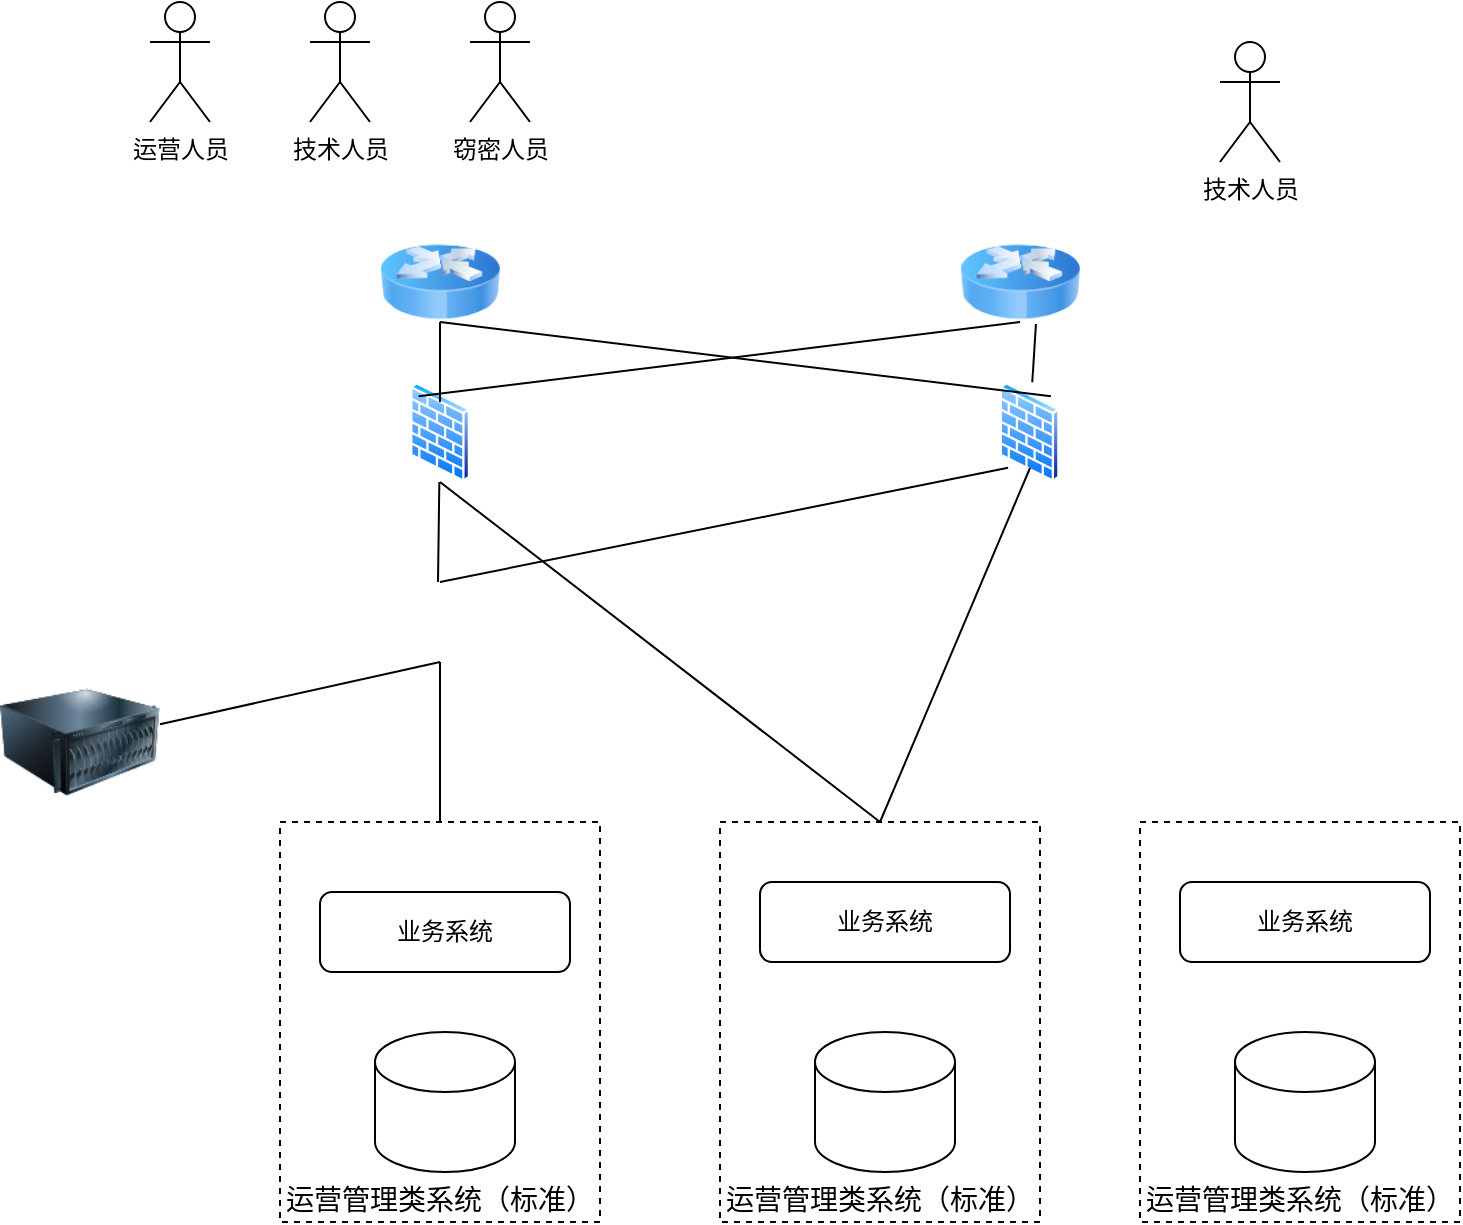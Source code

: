 <mxfile version="14.7.0" type="github">
  <diagram id="snmTSZUqp4Ef1gkClFrM" name="Page-1">
    <mxGraphModel dx="1240" dy="643" grid="1" gridSize="10" guides="1" tooltips="1" connect="1" arrows="1" fold="1" page="1" pageScale="1" pageWidth="827" pageHeight="1169" math="0" shadow="0">
      <root>
        <mxCell id="0" />
        <mxCell id="1" parent="0" />
        <mxCell id="SXkzhFEDn68RfaKezOgj-35" value="运营管理类系统（标准）" style="rounded=0;whiteSpace=wrap;html=1;dashed=1;verticalAlign=bottom;fontSize=14;" vertex="1" parent="1">
          <mxGeometry x="180" y="510" width="160" height="200" as="geometry" />
        </mxCell>
        <mxCell id="SXkzhFEDn68RfaKezOgj-1" value="运营人员" style="shape=umlActor;verticalLabelPosition=bottom;verticalAlign=top;html=1;outlineConnect=0;" vertex="1" parent="1">
          <mxGeometry x="115" y="100" width="30" height="60" as="geometry" />
        </mxCell>
        <mxCell id="SXkzhFEDn68RfaKezOgj-3" value="技术人员" style="shape=umlActor;verticalLabelPosition=bottom;verticalAlign=top;html=1;outlineConnect=0;" vertex="1" parent="1">
          <mxGeometry x="195" y="100" width="30" height="60" as="geometry" />
        </mxCell>
        <mxCell id="SXkzhFEDn68RfaKezOgj-4" value="窃密人员" style="shape=umlActor;verticalLabelPosition=bottom;verticalAlign=top;html=1;outlineConnect=0;" vertex="1" parent="1">
          <mxGeometry x="275" y="100" width="30" height="60" as="geometry" />
        </mxCell>
        <mxCell id="SXkzhFEDn68RfaKezOgj-6" value="" style="image;html=1;image=img/lib/clip_art/networking/Router_Icon_128x128.png" vertex="1" parent="1">
          <mxGeometry x="230" y="220" width="60" height="40" as="geometry" />
        </mxCell>
        <mxCell id="SXkzhFEDn68RfaKezOgj-7" value="" style="image;html=1;image=img/lib/clip_art/networking/Router_Icon_128x128.png" vertex="1" parent="1">
          <mxGeometry x="520" y="220" width="60" height="40" as="geometry" />
        </mxCell>
        <mxCell id="SXkzhFEDn68RfaKezOgj-8" value="" style="shape=image;html=1;verticalAlign=top;verticalLabelPosition=bottom;labelBackgroundColor=#ffffff;imageAspect=0;aspect=fixed;image=https://cdn4.iconfinder.com/data/icons/logos-brands-5/24/nginx-128.png" vertex="1" parent="1">
          <mxGeometry x="240" y="390" width="40" height="40" as="geometry" />
        </mxCell>
        <mxCell id="SXkzhFEDn68RfaKezOgj-10" value="" style="aspect=fixed;perimeter=ellipsePerimeter;html=1;align=center;shadow=0;dashed=0;spacingTop=3;image;image=img/lib/active_directory/firewall.svg;" vertex="1" parent="1">
          <mxGeometry x="244.75" y="290" width="30.5" height="50" as="geometry" />
        </mxCell>
        <mxCell id="SXkzhFEDn68RfaKezOgj-11" value="" style="aspect=fixed;perimeter=ellipsePerimeter;html=1;align=center;shadow=0;dashed=0;spacingTop=3;image;image=img/lib/active_directory/firewall.svg;" vertex="1" parent="1">
          <mxGeometry x="539.5" y="290" width="30.5" height="50" as="geometry" />
        </mxCell>
        <mxCell id="SXkzhFEDn68RfaKezOgj-13" value="业务系统" style="rounded=1;whiteSpace=wrap;html=1;verticalAlign=middle;" vertex="1" parent="1">
          <mxGeometry x="200" y="545" width="125" height="40" as="geometry" />
        </mxCell>
        <mxCell id="SXkzhFEDn68RfaKezOgj-15" value="" style="shape=cylinder3;whiteSpace=wrap;html=1;boundedLbl=1;backgroundOutline=1;size=15;" vertex="1" parent="1">
          <mxGeometry x="227.5" y="615" width="70" height="70" as="geometry" />
        </mxCell>
        <mxCell id="SXkzhFEDn68RfaKezOgj-23" value="" style="endArrow=none;html=1;" edge="1" parent="1" target="SXkzhFEDn68RfaKezOgj-6">
          <mxGeometry width="50" height="50" relative="1" as="geometry">
            <mxPoint x="260" y="300" as="sourcePoint" />
            <mxPoint x="270" y="270" as="targetPoint" />
          </mxGeometry>
        </mxCell>
        <mxCell id="SXkzhFEDn68RfaKezOgj-24" value="" style="endArrow=none;html=1;entryX=0.5;entryY=1;entryDx=0;entryDy=0;exitX=1;exitY=0;exitDx=0;exitDy=0;" edge="1" parent="1" source="SXkzhFEDn68RfaKezOgj-11" target="SXkzhFEDn68RfaKezOgj-6">
          <mxGeometry width="50" height="50" relative="1" as="geometry">
            <mxPoint x="270" y="310" as="sourcePoint" />
            <mxPoint x="270" y="270" as="targetPoint" />
          </mxGeometry>
        </mxCell>
        <mxCell id="SXkzhFEDn68RfaKezOgj-25" value="" style="endArrow=none;html=1;entryX=0;entryY=0;entryDx=0;entryDy=0;exitX=0.5;exitY=1;exitDx=0;exitDy=0;" edge="1" parent="1" source="SXkzhFEDn68RfaKezOgj-7" target="SXkzhFEDn68RfaKezOgj-10">
          <mxGeometry width="50" height="50" relative="1" as="geometry">
            <mxPoint x="575.444" y="307.177" as="sourcePoint" />
            <mxPoint x="270" y="270" as="targetPoint" />
          </mxGeometry>
        </mxCell>
        <mxCell id="SXkzhFEDn68RfaKezOgj-26" value="" style="endArrow=none;html=1;entryX=0.633;entryY=1.025;entryDx=0;entryDy=0;entryPerimeter=0;" edge="1" parent="1" source="SXkzhFEDn68RfaKezOgj-11" target="SXkzhFEDn68RfaKezOgj-7">
          <mxGeometry width="50" height="50" relative="1" as="geometry">
            <mxPoint x="590" y="320" as="sourcePoint" />
            <mxPoint x="640" y="270" as="targetPoint" />
          </mxGeometry>
        </mxCell>
        <mxCell id="SXkzhFEDn68RfaKezOgj-27" value="" style="endArrow=none;html=1;" edge="1" parent="1" target="SXkzhFEDn68RfaKezOgj-10">
          <mxGeometry width="50" height="50" relative="1" as="geometry">
            <mxPoint x="259" y="390" as="sourcePoint" />
            <mxPoint x="255.44" y="350" as="targetPoint" />
          </mxGeometry>
        </mxCell>
        <mxCell id="SXkzhFEDn68RfaKezOgj-29" value="" style="endArrow=none;html=1;entryX=0.5;entryY=0;entryDx=0;entryDy=0;exitX=0;exitY=1;exitDx=0;exitDy=0;" edge="1" parent="1" source="SXkzhFEDn68RfaKezOgj-11" target="SXkzhFEDn68RfaKezOgj-8">
          <mxGeometry width="50" height="50" relative="1" as="geometry">
            <mxPoint x="545.44" y="350" as="sourcePoint" />
            <mxPoint x="244.746" y="387.177" as="targetPoint" />
          </mxGeometry>
        </mxCell>
        <mxCell id="SXkzhFEDn68RfaKezOgj-44" value="" style="image;html=1;image=img/lib/clip_art/computers/Server_128x128.png;fontSize=14;" vertex="1" parent="1">
          <mxGeometry x="40" y="430" width="80" height="80" as="geometry" />
        </mxCell>
        <mxCell id="SXkzhFEDn68RfaKezOgj-53" value="技术人员" style="shape=umlActor;verticalLabelPosition=bottom;verticalAlign=top;html=1;outlineConnect=0;" vertex="1" parent="1">
          <mxGeometry x="650" y="120" width="30" height="60" as="geometry" />
        </mxCell>
        <mxCell id="SXkzhFEDn68RfaKezOgj-54" value="运营管理类系统（标准）" style="rounded=0;whiteSpace=wrap;html=1;dashed=1;verticalAlign=bottom;fontSize=14;" vertex="1" parent="1">
          <mxGeometry x="400" y="510" width="160" height="200" as="geometry" />
        </mxCell>
        <mxCell id="SXkzhFEDn68RfaKezOgj-55" value="业务系统" style="rounded=1;whiteSpace=wrap;html=1;verticalAlign=middle;" vertex="1" parent="1">
          <mxGeometry x="420" y="540" width="125" height="40" as="geometry" />
        </mxCell>
        <mxCell id="SXkzhFEDn68RfaKezOgj-56" value="" style="shape=cylinder3;whiteSpace=wrap;html=1;boundedLbl=1;backgroundOutline=1;size=15;" vertex="1" parent="1">
          <mxGeometry x="447.5" y="615" width="70" height="70" as="geometry" />
        </mxCell>
        <mxCell id="SXkzhFEDn68RfaKezOgj-57" value="运营管理类系统（标准）" style="rounded=0;whiteSpace=wrap;html=1;dashed=1;verticalAlign=bottom;fontSize=14;" vertex="1" parent="1">
          <mxGeometry x="610" y="510" width="160" height="200" as="geometry" />
        </mxCell>
        <mxCell id="SXkzhFEDn68RfaKezOgj-58" value="业务系统" style="rounded=1;whiteSpace=wrap;html=1;verticalAlign=middle;" vertex="1" parent="1">
          <mxGeometry x="630" y="540" width="125" height="40" as="geometry" />
        </mxCell>
        <mxCell id="SXkzhFEDn68RfaKezOgj-59" value="" style="shape=cylinder3;whiteSpace=wrap;html=1;boundedLbl=1;backgroundOutline=1;size=15;" vertex="1" parent="1">
          <mxGeometry x="657.5" y="615" width="70" height="70" as="geometry" />
        </mxCell>
        <mxCell id="SXkzhFEDn68RfaKezOgj-60" value="" style="endArrow=none;html=1;fontSize=14;entryX=0.5;entryY=1;entryDx=0;entryDy=0;" edge="1" parent="1" source="SXkzhFEDn68RfaKezOgj-44" target="SXkzhFEDn68RfaKezOgj-8">
          <mxGeometry width="50" height="50" relative="1" as="geometry">
            <mxPoint x="110" y="460" as="sourcePoint" />
            <mxPoint x="160" y="410" as="targetPoint" />
          </mxGeometry>
        </mxCell>
        <mxCell id="SXkzhFEDn68RfaKezOgj-61" value="" style="endArrow=none;html=1;fontSize=14;exitX=0.5;exitY=0;exitDx=0;exitDy=0;" edge="1" parent="1" source="SXkzhFEDn68RfaKezOgj-35" target="SXkzhFEDn68RfaKezOgj-8">
          <mxGeometry width="50" height="50" relative="1" as="geometry">
            <mxPoint x="380" y="490" as="sourcePoint" />
            <mxPoint x="430" y="440" as="targetPoint" />
          </mxGeometry>
        </mxCell>
        <mxCell id="SXkzhFEDn68RfaKezOgj-62" value="" style="endArrow=none;html=1;fontSize=14;entryX=0.5;entryY=1;entryDx=0;entryDy=0;exitX=0.5;exitY=0;exitDx=0;exitDy=0;" edge="1" parent="1" source="SXkzhFEDn68RfaKezOgj-54" target="SXkzhFEDn68RfaKezOgj-10">
          <mxGeometry width="50" height="50" relative="1" as="geometry">
            <mxPoint x="470" y="450" as="sourcePoint" />
            <mxPoint x="520" y="400" as="targetPoint" />
          </mxGeometry>
        </mxCell>
        <mxCell id="SXkzhFEDn68RfaKezOgj-63" value="" style="endArrow=none;html=1;fontSize=14;exitX=0.5;exitY=0;exitDx=0;exitDy=0;" edge="1" parent="1" source="SXkzhFEDn68RfaKezOgj-54">
          <mxGeometry width="50" height="50" relative="1" as="geometry">
            <mxPoint x="510" y="440" as="sourcePoint" />
            <mxPoint x="555" y="333" as="targetPoint" />
          </mxGeometry>
        </mxCell>
      </root>
    </mxGraphModel>
  </diagram>
</mxfile>
